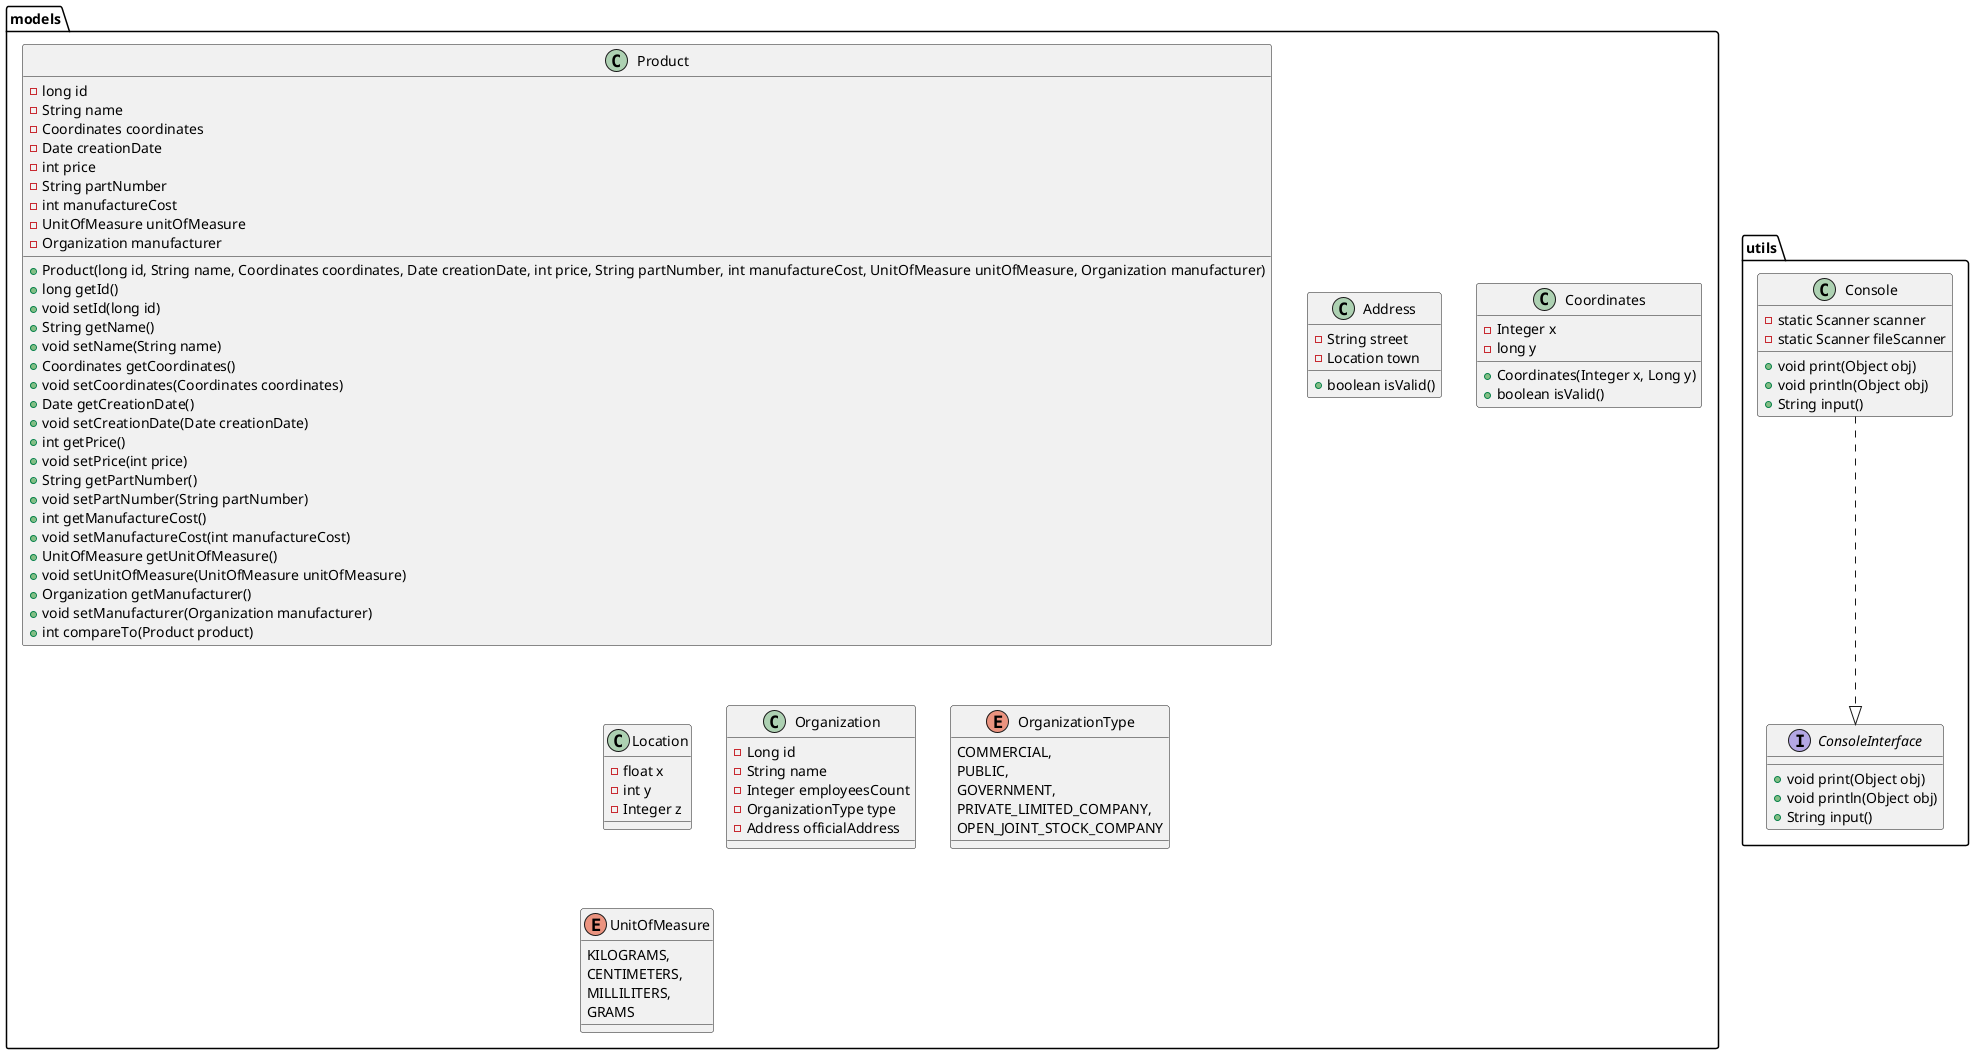 @startuml

package models {
    class Product {
        - long id
        - String name
        - Coordinates coordinates
        - Date creationDate
        - int price
        - String partNumber
        - int manufactureCost
        - UnitOfMeasure unitOfMeasure
        - Organization manufacturer
        + Product(long id, String name, Coordinates coordinates, Date creationDate, int price, String partNumber, int manufactureCost, UnitOfMeasure unitOfMeasure, Organization manufacturer)
        + long getId()
        + void setId(long id)
        + String getName()
        + void setName(String name)
        + Coordinates getCoordinates()
        + void setCoordinates(Coordinates coordinates)
        + Date getCreationDate()
        + void setCreationDate(Date creationDate)
        + int getPrice()
        + void setPrice(int price)
        + String getPartNumber()
        + void setPartNumber(String partNumber)
        + int getManufactureCost()
        + void setManufactureCost(int manufactureCost)
        + UnitOfMeasure getUnitOfMeasure()
        + void setUnitOfMeasure(UnitOfMeasure unitOfMeasure)
        + Organization getManufacturer()
        + void setManufacturer(Organization manufacturer)
        + int compareTo(Product product)
    }

    class Address {
        - String street
        - Location town
        + boolean isValid()
    }

    class Coordinates {
        - Integer x
        - long y
        + Coordinates(Integer x, Long y)
        + boolean isValid()
    }

    class Location {
        - float x
        - int y
        - Integer z
    }

    class Organization {
        - Long id
        - String name
        - Integer employeesCount
        - OrganizationType type
        - Address officialAddress
    }

    enum OrganizationType {
        COMMERCIAL,
        PUBLIC,
        GOVERNMENT,
        PRIVATE_LIMITED_COMPANY,
        OPEN_JOINT_STOCK_COMPANY
    }

    enum UnitOfMeasure {
        KILOGRAMS,
        CENTIMETERS,
        MILLILITERS,
        GRAMS
    }
}

package utils {
    interface ConsoleInterface {
        + void print(Object obj)
        + void println(Object obj)
        + String input()
    }

    class Console {
        - static Scanner scanner
        - static Scanner fileScanner
        + void print(Object obj)
        + void println(Object obj)
        + String input()
    }
}

Console ..|> ConsoleInterface

@enduml